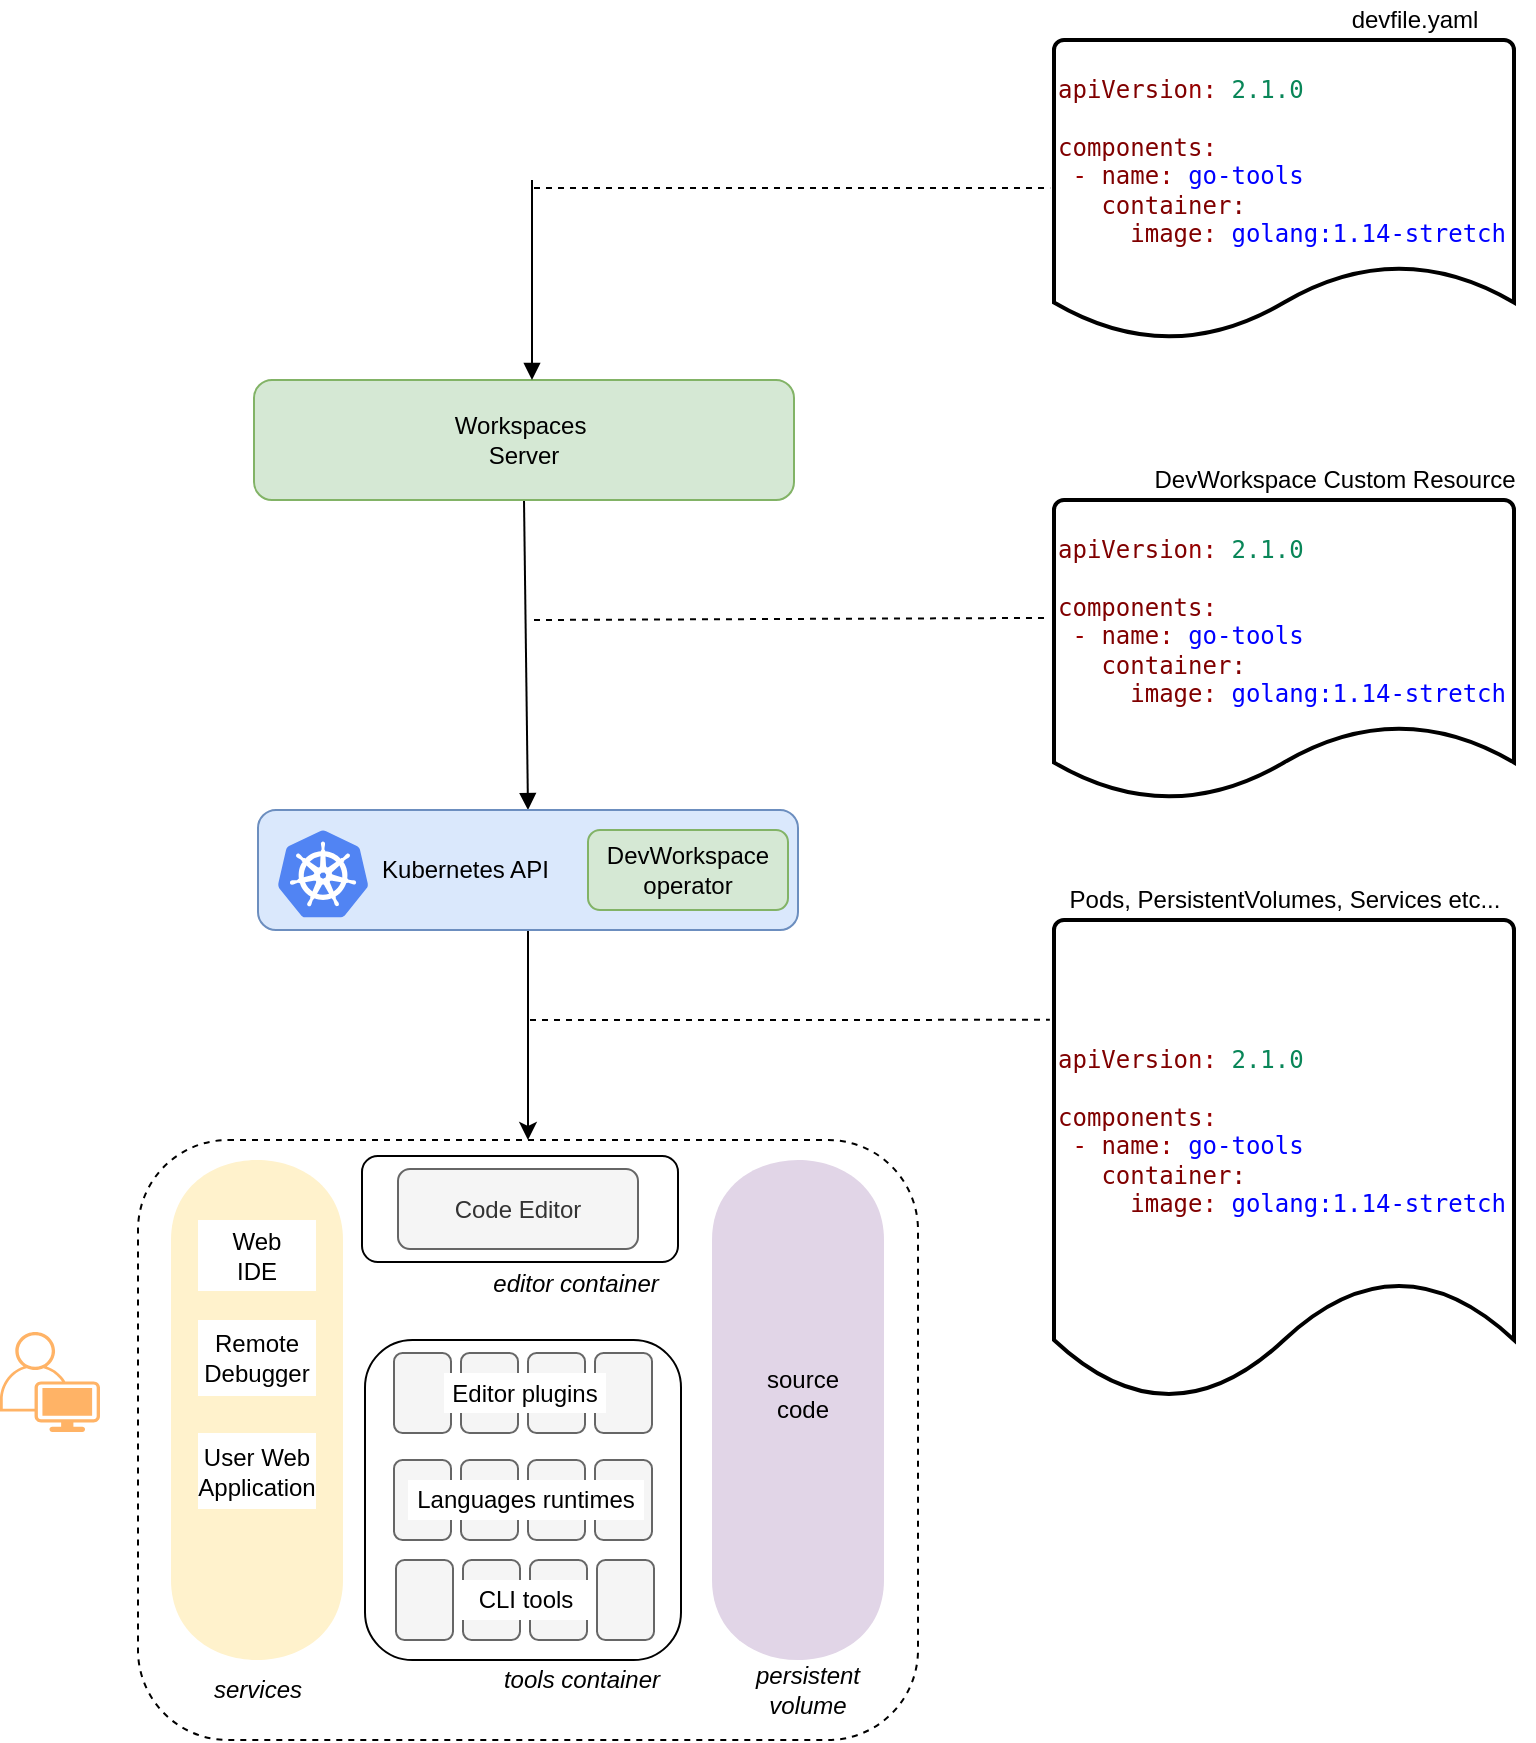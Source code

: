 <mxfile version="14.9.5" type="google" pages="3"><diagram id="pjOetxjZ0gYZK28orpWn" name="Page-1"><mxGraphModel dx="1298" dy="766" grid="1" gridSize="10" guides="1" tooltips="1" connect="1" arrows="1" fold="1" page="1" pageScale="1" pageWidth="827" pageHeight="1169" math="0" shadow="0"><root><mxCell id="0"/><mxCell id="1" parent="0"/><mxCell id="ZwwIWtXr6J_0cvIX-3TE-1" value="" style="endArrow=block;html=1;entryX=0.5;entryY=0;entryDx=0;entryDy=0;endFill=1;exitX=0.5;exitY=1;exitDx=0;exitDy=0;" parent="1" source="ZwwIWtXr6J_0cvIX-3TE-2" target="ZwwIWtXr6J_0cvIX-3TE-11" edge="1"><mxGeometry width="50" height="50" relative="1" as="geometry"><mxPoint x="412" y="1110" as="sourcePoint"/><mxPoint x="412" y="1130" as="targetPoint"/></mxGeometry></mxCell><mxCell id="ZwwIWtXr6J_0cvIX-3TE-2" value="Workspaces&amp;nbsp;&lt;br&gt;Server" style="rounded=1;whiteSpace=wrap;html=1;fillColor=#d5e8d4;strokeColor=#82b366;" parent="1" vertex="1"><mxGeometry x="270" y="920" width="270" height="60" as="geometry"/></mxCell><mxCell id="ZwwIWtXr6J_0cvIX-3TE-82" style="edgeStyle=orthogonalEdgeStyle;rounded=0;orthogonalLoop=1;jettySize=auto;html=1;exitX=0.5;exitY=1;exitDx=0;exitDy=0;entryX=0.5;entryY=0;entryDx=0;entryDy=0;fontColor=#000000;" parent="1" source="ZwwIWtXr6J_0cvIX-3TE-11" target="ZwwIWtXr6J_0cvIX-3TE-28" edge="1"><mxGeometry relative="1" as="geometry"/></mxCell><mxCell id="ZwwIWtXr6J_0cvIX-3TE-11" value="&amp;nbsp; &amp;nbsp; &amp;nbsp; &amp;nbsp; &amp;nbsp; &amp;nbsp; &amp;nbsp; &amp;nbsp; &amp;nbsp; Kubernetes API" style="rounded=1;whiteSpace=wrap;html=1;fillColor=#dae8fc;strokeColor=#6c8ebf;align=left;" parent="1" vertex="1"><mxGeometry x="272" y="1135" width="270" height="60" as="geometry"/></mxCell><mxCell id="ZwwIWtXr6J_0cvIX-3TE-12" value="" style="dashed=0;connectable=0;html=1;fillColor=#5184F3;strokeColor=none;shape=mxgraph.gcp2.kubernetes_logo;part=1;labelPosition=right;verticalLabelPosition=middle;align=left;verticalAlign=middle;spacingLeft=5;fontColor=#999999;fontSize=12;" parent="1" vertex="1"><mxGeometry x="282" y="1145.005" width="45" height="43.65" as="geometry"><mxPoint x="5" y="7.675" as="offset"/></mxGeometry></mxCell><mxCell id="ZwwIWtXr6J_0cvIX-3TE-13" value="DevWorkspace&lt;br&gt;operator" style="rounded=1;whiteSpace=wrap;html=1;fillColor=#d5e8d4;strokeColor=#82b366;" parent="1" vertex="1"><mxGeometry x="437" y="1145" width="100" height="40" as="geometry"/></mxCell><mxCell id="ZwwIWtXr6J_0cvIX-3TE-14" value="" style="points=[[0.35,0,0],[0.98,0.51,0],[1,0.71,0],[0.67,1,0],[0,0.795,0],[0,0.65,0]];verticalLabelPosition=bottom;html=1;verticalAlign=top;aspect=fixed;align=center;pointerEvents=1;shape=mxgraph.cisco19.user;strokeColor=none;fillColor=#FFB366;" parent="1" vertex="1"><mxGeometry x="143" y="1396" width="50" height="50" as="geometry"/></mxCell><mxCell id="ZwwIWtXr6J_0cvIX-3TE-18" value="" style="shape=image;html=1;verticalAlign=top;verticalLabelPosition=bottom;labelBackgroundColor=#ffffff;imageAspect=0;aspect=fixed;image=https://cdn0.iconfinder.com/data/icons/zondicons/20/code-128.png;fillColor=#CC0000;" parent="1" vertex="1"><mxGeometry x="173" y="1426" width="10" height="10" as="geometry"/></mxCell><mxCell id="ZwwIWtXr6J_0cvIX-3TE-22" value="&lt;span id=&quot;docs-internal-guid-6a3b4e6c-7fff-60f1-570e-8dd6bf1e2e5e&quot;&gt;&lt;p dir=&quot;ltr&quot; style=&quot;line-height: 1.2 ; margin-top: 0pt ; margin-bottom: 0pt&quot;&gt;&lt;span style=&quot;font-family: &amp;#34;fira mono&amp;#34; , monospace ; color: rgb(128 , 0 , 0) ; background-color: transparent ; vertical-align: baseline&quot;&gt;apiVersio&lt;/span&gt;&lt;span style=&quot;font-family: &amp;#34;fira mono&amp;#34; , monospace ; color: rgb(152 , 0 , 0) ; background-color: transparent ; vertical-align: baseline&quot;&gt;n:&lt;/span&gt;&lt;span style=&quot;font-family: &amp;#34;fira mono&amp;#34; , monospace ; color: rgb(238 , 238 , 238) ; background-color: transparent ; vertical-align: baseline&quot;&gt; &lt;/span&gt;&lt;span style=&quot;font-family: &amp;#34;fira mono&amp;#34; , monospace ; color: rgb(9 , 134 , 88) ; background-color: transparent ; vertical-align: baseline&quot;&gt;2.1.0&lt;/span&gt;&lt;/p&gt;&lt;br&gt;&lt;p dir=&quot;ltr&quot; style=&quot;line-height: 1.2 ; margin-top: 0pt ; margin-bottom: 0pt&quot;&gt;&lt;span style=&quot;font-family: &amp;#34;fira mono&amp;#34; , monospace ; color: rgb(128 , 0 , 0) ; background-color: transparent ; vertical-align: baseline&quot;&gt;components&lt;/span&gt;&lt;span style=&quot;font-family: &amp;#34;fira mono&amp;#34; , monospace ; color: rgb(152 , 0 , 0) ; background-color: transparent ; vertical-align: baseline&quot;&gt;:&lt;/span&gt;&lt;/p&gt;&lt;p dir=&quot;ltr&quot; style=&quot;line-height: 1.2 ; margin-top: 0pt ; margin-bottom: 0pt&quot;&gt;&lt;span style=&quot;font-family: &amp;#34;fira mono&amp;#34; , monospace ; color: rgb(238 , 238 , 238) ; background-color: transparent ; vertical-align: baseline&quot;&gt;&amp;nbsp;&lt;/span&gt;&lt;span style=&quot;font-family: &amp;#34;fira mono&amp;#34; , monospace ; color: rgb(152 , 0 , 0) ; background-color: transparent ; vertical-align: baseline&quot;&gt;-&lt;/span&gt;&lt;span style=&quot;font-family: &amp;#34;fira mono&amp;#34; , monospace ; color: rgb(238 , 238 , 238) ; background-color: transparent ; vertical-align: baseline&quot;&gt; &lt;/span&gt;&lt;span style=&quot;font-family: &amp;#34;fira mono&amp;#34; , monospace ; color: rgb(128 , 0 , 0) ; background-color: transparent ; vertical-align: baseline&quot;&gt;name&lt;/span&gt;&lt;span style=&quot;font-family: &amp;#34;fira mono&amp;#34; , monospace ; color: rgb(152 , 0 , 0) ; background-color: transparent ; vertical-align: baseline&quot;&gt;: &lt;/span&gt;&lt;span style=&quot;font-family: &amp;#34;fira mono&amp;#34; , monospace ; color: rgb(0 , 0 , 255) ; background-color: transparent ; vertical-align: baseline&quot;&gt;go-tools&lt;/span&gt;&lt;/p&gt;&lt;p dir=&quot;ltr&quot; style=&quot;line-height: 1.2 ; margin-top: 0pt ; margin-bottom: 0pt&quot;&gt;&lt;span style=&quot;font-family: &amp;#34;fira mono&amp;#34; , monospace ; color: rgb(238 , 238 , 238) ; background-color: transparent ; vertical-align: baseline&quot;&gt;&amp;nbsp;&amp;nbsp;&amp;nbsp;&lt;/span&gt;&lt;span style=&quot;font-family: &amp;#34;fira mono&amp;#34; , monospace ; color: rgb(128 , 0 , 0) ; background-color: transparent ; vertical-align: baseline&quot;&gt;container:&lt;/span&gt;&lt;/p&gt;&lt;p dir=&quot;ltr&quot; style=&quot;line-height: 1.2 ; margin-top: 0pt ; margin-bottom: 0pt&quot;&gt;&lt;span style=&quot;font-family: &amp;#34;fira mono&amp;#34; , monospace ; color: rgb(238 , 238 , 238) ; background-color: transparent ; vertical-align: baseline&quot;&gt;&amp;nbsp;&amp;nbsp;&amp;nbsp;&amp;nbsp;&amp;nbsp;&lt;/span&gt;&lt;span style=&quot;font-family: &amp;#34;fira mono&amp;#34; , monospace ; color: rgb(128 , 0 , 0) ; background-color: transparent ; vertical-align: baseline&quot;&gt;image&lt;/span&gt;&lt;span style=&quot;font-family: &amp;#34;fira mono&amp;#34; , monospace ; color: rgb(152 , 0 , 0) ; background-color: transparent ; vertical-align: baseline&quot;&gt;:&lt;/span&gt;&lt;span style=&quot;font-family: &amp;#34;fira mono&amp;#34; , monospace ; color: rgb(238 , 238 , 238) ; background-color: transparent ; vertical-align: baseline&quot;&gt; &lt;/span&gt;&lt;span style=&quot;font-family: &amp;#34;fira mono&amp;#34; , monospace ; color: rgb(0 , 0 , 255) ; background-color: transparent ; vertical-align: baseline&quot;&gt;golang:1.14-stretch&lt;/span&gt;&lt;/p&gt;&lt;p dir=&quot;ltr&quot; style=&quot;line-height: 1.2 ; margin-top: 0pt ; margin-bottom: 0pt&quot;&gt;&lt;br&gt;&lt;/p&gt;&lt;div&gt;&lt;span style=&quot;font-family: &amp;#34;fira mono&amp;#34; , monospace ; color: rgb(128 , 0 , 0) ; background-color: transparent ; vertical-align: baseline&quot;&gt;&lt;br&gt;&lt;/span&gt;&lt;/div&gt;&lt;/span&gt;" style="strokeWidth=2;html=1;shape=mxgraph.flowchart.document2;whiteSpace=wrap;size=0.25;fontColor=#000000;fillColor=none;align=left;" parent="1" vertex="1"><mxGeometry x="670" y="750" width="230" height="150" as="geometry"/></mxCell><mxCell id="ZwwIWtXr6J_0cvIX-3TE-23" value="&lt;span id=&quot;docs-internal-guid-6a3b4e6c-7fff-60f1-570e-8dd6bf1e2e5e&quot;&gt;&lt;p dir=&quot;ltr&quot; style=&quot;line-height: 1.2 ; margin-top: 0pt ; margin-bottom: 0pt&quot;&gt;&lt;span style=&quot;font-family: &amp;#34;fira mono&amp;#34; , monospace ; color: rgb(128 , 0 , 0) ; background-color: transparent ; vertical-align: baseline&quot;&gt;apiVersio&lt;/span&gt;&lt;span style=&quot;font-family: &amp;#34;fira mono&amp;#34; , monospace ; color: rgb(152 , 0 , 0) ; background-color: transparent ; vertical-align: baseline&quot;&gt;n:&lt;/span&gt;&lt;span style=&quot;font-family: &amp;#34;fira mono&amp;#34; , monospace ; color: rgb(238 , 238 , 238) ; background-color: transparent ; vertical-align: baseline&quot;&gt; &lt;/span&gt;&lt;span style=&quot;font-family: &amp;#34;fira mono&amp;#34; , monospace ; color: rgb(9 , 134 , 88) ; background-color: transparent ; vertical-align: baseline&quot;&gt;2.1.0&lt;/span&gt;&lt;/p&gt;&lt;br&gt;&lt;p dir=&quot;ltr&quot; style=&quot;line-height: 1.2 ; margin-top: 0pt ; margin-bottom: 0pt&quot;&gt;&lt;span style=&quot;font-family: &amp;#34;fira mono&amp;#34; , monospace ; color: rgb(128 , 0 , 0) ; background-color: transparent ; vertical-align: baseline&quot;&gt;components&lt;/span&gt;&lt;span style=&quot;font-family: &amp;#34;fira mono&amp;#34; , monospace ; color: rgb(152 , 0 , 0) ; background-color: transparent ; vertical-align: baseline&quot;&gt;:&lt;/span&gt;&lt;/p&gt;&lt;p dir=&quot;ltr&quot; style=&quot;line-height: 1.2 ; margin-top: 0pt ; margin-bottom: 0pt&quot;&gt;&lt;span style=&quot;font-family: &amp;#34;fira mono&amp;#34; , monospace ; color: rgb(238 , 238 , 238) ; background-color: transparent ; vertical-align: baseline&quot;&gt;&amp;nbsp;&lt;/span&gt;&lt;span style=&quot;font-family: &amp;#34;fira mono&amp;#34; , monospace ; color: rgb(152 , 0 , 0) ; background-color: transparent ; vertical-align: baseline&quot;&gt;-&lt;/span&gt;&lt;span style=&quot;font-family: &amp;#34;fira mono&amp;#34; , monospace ; color: rgb(238 , 238 , 238) ; background-color: transparent ; vertical-align: baseline&quot;&gt; &lt;/span&gt;&lt;span style=&quot;font-family: &amp;#34;fira mono&amp;#34; , monospace ; color: rgb(128 , 0 , 0) ; background-color: transparent ; vertical-align: baseline&quot;&gt;name&lt;/span&gt;&lt;span style=&quot;font-family: &amp;#34;fira mono&amp;#34; , monospace ; color: rgb(152 , 0 , 0) ; background-color: transparent ; vertical-align: baseline&quot;&gt;: &lt;/span&gt;&lt;span style=&quot;font-family: &amp;#34;fira mono&amp;#34; , monospace ; color: rgb(0 , 0 , 255) ; background-color: transparent ; vertical-align: baseline&quot;&gt;go-tools&lt;/span&gt;&lt;/p&gt;&lt;p dir=&quot;ltr&quot; style=&quot;line-height: 1.2 ; margin-top: 0pt ; margin-bottom: 0pt&quot;&gt;&lt;span style=&quot;font-family: &amp;#34;fira mono&amp;#34; , monospace ; color: rgb(238 , 238 , 238) ; background-color: transparent ; vertical-align: baseline&quot;&gt;&amp;nbsp;&amp;nbsp;&amp;nbsp;&lt;/span&gt;&lt;span style=&quot;font-family: &amp;#34;fira mono&amp;#34; , monospace ; color: rgb(128 , 0 , 0) ; background-color: transparent ; vertical-align: baseline&quot;&gt;container:&lt;/span&gt;&lt;/p&gt;&lt;p dir=&quot;ltr&quot; style=&quot;line-height: 1.2 ; margin-top: 0pt ; margin-bottom: 0pt&quot;&gt;&lt;span style=&quot;font-family: &amp;#34;fira mono&amp;#34; , monospace ; color: rgb(238 , 238 , 238) ; background-color: transparent ; vertical-align: baseline&quot;&gt;&amp;nbsp;&amp;nbsp;&amp;nbsp;&amp;nbsp;&amp;nbsp;&lt;/span&gt;&lt;span style=&quot;font-family: &amp;#34;fira mono&amp;#34; , monospace ; color: rgb(128 , 0 , 0) ; background-color: transparent ; vertical-align: baseline&quot;&gt;image&lt;/span&gt;&lt;span style=&quot;font-family: &amp;#34;fira mono&amp;#34; , monospace ; color: rgb(152 , 0 , 0) ; background-color: transparent ; vertical-align: baseline&quot;&gt;:&lt;/span&gt;&lt;span style=&quot;font-family: &amp;#34;fira mono&amp;#34; , monospace ; color: rgb(238 , 238 , 238) ; background-color: transparent ; vertical-align: baseline&quot;&gt; &lt;/span&gt;&lt;span style=&quot;font-family: &amp;#34;fira mono&amp;#34; , monospace ; color: rgb(0 , 0 , 255) ; background-color: transparent ; vertical-align: baseline&quot;&gt;golang:1.14-stretch&lt;/span&gt;&lt;/p&gt;&lt;p dir=&quot;ltr&quot; style=&quot;line-height: 1.2 ; margin-top: 0pt ; margin-bottom: 0pt&quot;&gt;&lt;br&gt;&lt;/p&gt;&lt;div&gt;&lt;span style=&quot;font-family: &amp;#34;fira mono&amp;#34; , monospace ; color: rgb(128 , 0 , 0) ; background-color: transparent ; vertical-align: baseline&quot;&gt;&lt;br&gt;&lt;/span&gt;&lt;/div&gt;&lt;/span&gt;" style="strokeWidth=2;html=1;shape=mxgraph.flowchart.document2;whiteSpace=wrap;size=0.25;fontColor=#000000;fillColor=none;align=left;" parent="1" vertex="1"><mxGeometry x="670" y="980" width="230" height="150" as="geometry"/></mxCell><mxCell id="ZwwIWtXr6J_0cvIX-3TE-24" value="&lt;span id=&quot;docs-internal-guid-6a3b4e6c-7fff-60f1-570e-8dd6bf1e2e5e&quot;&gt;&lt;p dir=&quot;ltr&quot; style=&quot;line-height: 1.2 ; margin-top: 0pt ; margin-bottom: 0pt&quot;&gt;&lt;span style=&quot;font-family: &amp;#34;fira mono&amp;#34; , monospace ; color: rgb(128 , 0 , 0) ; background-color: transparent ; vertical-align: baseline&quot;&gt;apiVersio&lt;/span&gt;&lt;span style=&quot;font-family: &amp;#34;fira mono&amp;#34; , monospace ; color: rgb(152 , 0 , 0) ; background-color: transparent ; vertical-align: baseline&quot;&gt;n:&lt;/span&gt;&lt;span style=&quot;font-family: &amp;#34;fira mono&amp;#34; , monospace ; color: rgb(238 , 238 , 238) ; background-color: transparent ; vertical-align: baseline&quot;&gt; &lt;/span&gt;&lt;span style=&quot;font-family: &amp;#34;fira mono&amp;#34; , monospace ; color: rgb(9 , 134 , 88) ; background-color: transparent ; vertical-align: baseline&quot;&gt;2.1.0&lt;/span&gt;&lt;/p&gt;&lt;br&gt;&lt;p dir=&quot;ltr&quot; style=&quot;line-height: 1.2 ; margin-top: 0pt ; margin-bottom: 0pt&quot;&gt;&lt;span style=&quot;font-family: &amp;#34;fira mono&amp;#34; , monospace ; color: rgb(128 , 0 , 0) ; background-color: transparent ; vertical-align: baseline&quot;&gt;components&lt;/span&gt;&lt;span style=&quot;font-family: &amp;#34;fira mono&amp;#34; , monospace ; color: rgb(152 , 0 , 0) ; background-color: transparent ; vertical-align: baseline&quot;&gt;:&lt;/span&gt;&lt;/p&gt;&lt;p dir=&quot;ltr&quot; style=&quot;line-height: 1.2 ; margin-top: 0pt ; margin-bottom: 0pt&quot;&gt;&lt;span style=&quot;font-family: &amp;#34;fira mono&amp;#34; , monospace ; color: rgb(238 , 238 , 238) ; background-color: transparent ; vertical-align: baseline&quot;&gt;&amp;nbsp;&lt;/span&gt;&lt;span style=&quot;font-family: &amp;#34;fira mono&amp;#34; , monospace ; color: rgb(152 , 0 , 0) ; background-color: transparent ; vertical-align: baseline&quot;&gt;-&lt;/span&gt;&lt;span style=&quot;font-family: &amp;#34;fira mono&amp;#34; , monospace ; color: rgb(238 , 238 , 238) ; background-color: transparent ; vertical-align: baseline&quot;&gt; &lt;/span&gt;&lt;span style=&quot;font-family: &amp;#34;fira mono&amp;#34; , monospace ; color: rgb(128 , 0 , 0) ; background-color: transparent ; vertical-align: baseline&quot;&gt;name&lt;/span&gt;&lt;span style=&quot;font-family: &amp;#34;fira mono&amp;#34; , monospace ; color: rgb(152 , 0 , 0) ; background-color: transparent ; vertical-align: baseline&quot;&gt;: &lt;/span&gt;&lt;span style=&quot;font-family: &amp;#34;fira mono&amp;#34; , monospace ; color: rgb(0 , 0 , 255) ; background-color: transparent ; vertical-align: baseline&quot;&gt;go-tools&lt;/span&gt;&lt;/p&gt;&lt;p dir=&quot;ltr&quot; style=&quot;line-height: 1.2 ; margin-top: 0pt ; margin-bottom: 0pt&quot;&gt;&lt;span style=&quot;font-family: &amp;#34;fira mono&amp;#34; , monospace ; color: rgb(238 , 238 , 238) ; background-color: transparent ; vertical-align: baseline&quot;&gt;&amp;nbsp;&amp;nbsp;&amp;nbsp;&lt;/span&gt;&lt;span style=&quot;font-family: &amp;#34;fira mono&amp;#34; , monospace ; color: rgb(128 , 0 , 0) ; background-color: transparent ; vertical-align: baseline&quot;&gt;container:&lt;/span&gt;&lt;/p&gt;&lt;p dir=&quot;ltr&quot; style=&quot;line-height: 1.2 ; margin-top: 0pt ; margin-bottom: 0pt&quot;&gt;&lt;span style=&quot;font-family: &amp;#34;fira mono&amp;#34; , monospace ; color: rgb(238 , 238 , 238) ; background-color: transparent ; vertical-align: baseline&quot;&gt;&amp;nbsp;&amp;nbsp;&amp;nbsp;&amp;nbsp;&amp;nbsp;&lt;/span&gt;&lt;span style=&quot;font-family: &amp;#34;fira mono&amp;#34; , monospace ; color: rgb(128 , 0 , 0) ; background-color: transparent ; vertical-align: baseline&quot;&gt;image&lt;/span&gt;&lt;span style=&quot;font-family: &amp;#34;fira mono&amp;#34; , monospace ; color: rgb(152 , 0 , 0) ; background-color: transparent ; vertical-align: baseline&quot;&gt;:&lt;/span&gt;&lt;span style=&quot;font-family: &amp;#34;fira mono&amp;#34; , monospace ; color: rgb(238 , 238 , 238) ; background-color: transparent ; vertical-align: baseline&quot;&gt; &lt;/span&gt;&lt;span style=&quot;font-family: &amp;#34;fira mono&amp;#34; , monospace ; color: rgb(0 , 0 , 255) ; background-color: transparent ; vertical-align: baseline&quot;&gt;golang:1.14-stretch&lt;/span&gt;&lt;/p&gt;&lt;p dir=&quot;ltr&quot; style=&quot;line-height: 1.2 ; margin-top: 0pt ; margin-bottom: 0pt&quot;&gt;&lt;br&gt;&lt;/p&gt;&lt;div&gt;&lt;span style=&quot;font-family: &amp;#34;fira mono&amp;#34; , monospace ; color: rgb(128 , 0 , 0) ; background-color: transparent ; vertical-align: baseline&quot;&gt;&lt;br&gt;&lt;/span&gt;&lt;/div&gt;&lt;/span&gt;" style="strokeWidth=2;html=1;shape=mxgraph.flowchart.document2;whiteSpace=wrap;size=0.25;fontColor=#000000;fillColor=none;align=left;" parent="1" vertex="1"><mxGeometry x="670" y="1190" width="230" height="240" as="geometry"/></mxCell><mxCell id="ZwwIWtXr6J_0cvIX-3TE-25" value="devfile.yaml" style="text;html=1;align=center;verticalAlign=middle;resizable=0;points=[];autosize=1;strokeColor=none;fontColor=#000000;" parent="1" vertex="1"><mxGeometry x="810" y="730" width="80" height="20" as="geometry"/></mxCell><mxCell id="ZwwIWtXr6J_0cvIX-3TE-26" value="DevWorkspace Custom Resource" style="text;html=1;align=center;verticalAlign=middle;resizable=0;points=[];autosize=1;strokeColor=none;fontColor=#000000;" parent="1" vertex="1"><mxGeometry x="710" y="960" width="200" height="20" as="geometry"/></mxCell><mxCell id="ZwwIWtXr6J_0cvIX-3TE-27" value="Pods, PersistentVolumes, Services etc..." style="text;html=1;align=center;verticalAlign=middle;resizable=0;points=[];autosize=1;strokeColor=none;fontColor=#000000;" parent="1" vertex="1"><mxGeometry x="670" y="1170" width="230" height="20" as="geometry"/></mxCell><mxCell id="ZwwIWtXr6J_0cvIX-3TE-28" value="" style="rounded=1;whiteSpace=wrap;html=1;fillColor=none;dashed=1;" parent="1" vertex="1"><mxGeometry x="212" y="1300" width="390" height="300" as="geometry"/></mxCell><mxCell id="ZwwIWtXr6J_0cvIX-3TE-29" value="" style="rounded=1;whiteSpace=wrap;html=1;" parent="1" vertex="1"><mxGeometry x="324" y="1308" width="158" height="53" as="geometry"/></mxCell><mxCell id="ZwwIWtXr6J_0cvIX-3TE-30" value="Code Editor" style="rounded=1;whiteSpace=wrap;html=1;fillColor=#f5f5f5;strokeColor=#666666;fontColor=#333333;" parent="1" vertex="1"><mxGeometry x="342" y="1314.5" width="120" height="40" as="geometry"/></mxCell><mxCell id="ZwwIWtXr6J_0cvIX-3TE-32" value="" style="shape=cylinder;whiteSpace=wrap;html=1;boundedLbl=1;backgroundOutline=1;fillColor=#e1d5e7;rotation=0;strokeColor=none;" parent="1" vertex="1"><mxGeometry x="499" y="1310" width="86" height="250" as="geometry"/></mxCell><mxCell id="ZwwIWtXr6J_0cvIX-3TE-53" style="edgeStyle=orthogonalEdgeStyle;rounded=0;orthogonalLoop=1;jettySize=auto;html=1;exitX=0.5;exitY=1;exitDx=0;exitDy=0;fontColor=#000000;" parent="1" source="ZwwIWtXr6J_0cvIX-3TE-29" target="ZwwIWtXr6J_0cvIX-3TE-29" edge="1"><mxGeometry relative="1" as="geometry"/></mxCell><mxCell id="ZwwIWtXr6J_0cvIX-3TE-54" value="editor container" style="text;html=1;strokeColor=none;fillColor=none;align=center;verticalAlign=middle;whiteSpace=wrap;rounded=0;fontColor=#000000;fontStyle=2" parent="1" vertex="1"><mxGeometry x="381" y="1362" width="100" height="20" as="geometry"/></mxCell><mxCell id="ZwwIWtXr6J_0cvIX-3TE-55" value="" style="rounded=1;whiteSpace=wrap;html=1;" parent="1" vertex="1"><mxGeometry x="325.5" y="1400" width="158" height="160" as="geometry"/></mxCell><mxCell id="ZwwIWtXr6J_0cvIX-3TE-56" value="" style="rounded=1;whiteSpace=wrap;html=1;fillColor=#f5f5f5;strokeColor=#666666;fontColor=#333333;" parent="1" vertex="1"><mxGeometry x="340" y="1406.5" width="28.5" height="40" as="geometry"/></mxCell><mxCell id="ZwwIWtXr6J_0cvIX-3TE-57" value="tools container" style="text;html=1;strokeColor=none;fillColor=none;align=center;verticalAlign=middle;whiteSpace=wrap;rounded=0;fontColor=#000000;fontStyle=2" parent="1" vertex="1"><mxGeometry x="383.5" y="1560" width="100" height="20" as="geometry"/></mxCell><mxCell id="ZwwIWtXr6J_0cvIX-3TE-60" value="" style="rounded=1;whiteSpace=wrap;html=1;fillColor=#f5f5f5;strokeColor=#666666;fontColor=#333333;" parent="1" vertex="1"><mxGeometry x="373.5" y="1406.5" width="28.5" height="40" as="geometry"/></mxCell><mxCell id="ZwwIWtXr6J_0cvIX-3TE-61" value="" style="rounded=1;whiteSpace=wrap;html=1;fillColor=#f5f5f5;strokeColor=#666666;fontColor=#333333;" parent="1" vertex="1"><mxGeometry x="407" y="1406.5" width="28.5" height="40" as="geometry"/></mxCell><mxCell id="ZwwIWtXr6J_0cvIX-3TE-62" value="" style="rounded=1;whiteSpace=wrap;html=1;fillColor=#f5f5f5;strokeColor=#666666;fontColor=#333333;" parent="1" vertex="1"><mxGeometry x="440.5" y="1406.5" width="28.5" height="40" as="geometry"/></mxCell><mxCell id="ZwwIWtXr6J_0cvIX-3TE-63" value="" style="rounded=1;whiteSpace=wrap;html=1;fillColor=#f5f5f5;strokeColor=#666666;fontColor=#333333;" parent="1" vertex="1"><mxGeometry x="340" y="1460" width="28.5" height="40" as="geometry"/></mxCell><mxCell id="ZwwIWtXr6J_0cvIX-3TE-64" value="" style="rounded=1;whiteSpace=wrap;html=1;fillColor=#f5f5f5;strokeColor=#666666;fontColor=#333333;" parent="1" vertex="1"><mxGeometry x="373.5" y="1460" width="28.5" height="40" as="geometry"/></mxCell><mxCell id="ZwwIWtXr6J_0cvIX-3TE-65" value="" style="rounded=1;whiteSpace=wrap;html=1;fillColor=#f5f5f5;strokeColor=#666666;fontColor=#333333;" parent="1" vertex="1"><mxGeometry x="407" y="1460" width="28.5" height="40" as="geometry"/></mxCell><mxCell id="ZwwIWtXr6J_0cvIX-3TE-66" value="" style="rounded=1;whiteSpace=wrap;html=1;fillColor=#f5f5f5;strokeColor=#666666;fontColor=#333333;" parent="1" vertex="1"><mxGeometry x="440.5" y="1460" width="28.5" height="40" as="geometry"/></mxCell><mxCell id="ZwwIWtXr6J_0cvIX-3TE-67" value="" style="rounded=1;whiteSpace=wrap;html=1;fillColor=#f5f5f5;strokeColor=#666666;fontColor=#333333;" parent="1" vertex="1"><mxGeometry x="341" y="1510" width="28.5" height="40" as="geometry"/></mxCell><mxCell id="ZwwIWtXr6J_0cvIX-3TE-68" value="" style="rounded=1;whiteSpace=wrap;html=1;fillColor=#f5f5f5;strokeColor=#666666;fontColor=#333333;" parent="1" vertex="1"><mxGeometry x="374.5" y="1510" width="28.5" height="40" as="geometry"/></mxCell><mxCell id="ZwwIWtXr6J_0cvIX-3TE-69" value="" style="rounded=1;whiteSpace=wrap;html=1;fillColor=#f5f5f5;strokeColor=#666666;fontColor=#333333;" parent="1" vertex="1"><mxGeometry x="408" y="1510" width="28.5" height="40" as="geometry"/></mxCell><mxCell id="ZwwIWtXr6J_0cvIX-3TE-70" value="" style="rounded=1;whiteSpace=wrap;html=1;fillColor=#f5f5f5;strokeColor=#666666;fontColor=#333333;" parent="1" vertex="1"><mxGeometry x="441.5" y="1510" width="28.5" height="40" as="geometry"/></mxCell><mxCell id="ZwwIWtXr6J_0cvIX-3TE-74" value="Editor plugins" style="text;html=1;strokeColor=none;align=center;verticalAlign=middle;whiteSpace=wrap;rounded=0;fontColor=#000000;fillColor=#ffffff;" parent="1" vertex="1"><mxGeometry x="365" y="1416.5" width="81" height="20" as="geometry"/></mxCell><mxCell id="ZwwIWtXr6J_0cvIX-3TE-75" value="Languages runtimes" style="text;html=1;strokeColor=none;align=center;verticalAlign=middle;whiteSpace=wrap;rounded=0;fontColor=#000000;fillColor=#ffffff;" parent="1" vertex="1"><mxGeometry x="347" y="1470" width="118" height="20" as="geometry"/></mxCell><mxCell id="ZwwIWtXr6J_0cvIX-3TE-77" value="CLI tools" style="text;html=1;strokeColor=none;align=center;verticalAlign=middle;whiteSpace=wrap;rounded=0;fontColor=#000000;fillColor=#ffffff;" parent="1" vertex="1"><mxGeometry x="373" y="1520" width="66" height="20" as="geometry"/></mxCell><mxCell id="ZwwIWtXr6J_0cvIX-3TE-79" value="persistent &lt;br&gt;volume" style="text;html=1;strokeColor=none;fillColor=none;align=center;verticalAlign=middle;whiteSpace=wrap;rounded=0;fontColor=#000000;fontStyle=2" parent="1" vertex="1"><mxGeometry x="497" y="1560" width="100" height="30" as="geometry"/></mxCell><mxCell id="ZwwIWtXr6J_0cvIX-3TE-80" value="&lt;span style=&quot;font-style: normal&quot;&gt;source&lt;br&gt;code&lt;/span&gt;" style="text;html=1;strokeColor=none;fillColor=none;align=center;verticalAlign=middle;whiteSpace=wrap;rounded=0;fontColor=#000000;fontStyle=2" parent="1" vertex="1"><mxGeometry x="514.5" y="1416.5" width="59" height="20" as="geometry"/></mxCell><mxCell id="ZwwIWtXr6J_0cvIX-3TE-83" value="" style="shape=cylinder;whiteSpace=wrap;html=1;boundedLbl=1;backgroundOutline=1;fillColor=#fff2cc;rotation=0;strokeColor=none;" parent="1" vertex="1"><mxGeometry x="228.5" y="1310" width="86" height="250" as="geometry"/></mxCell><mxCell id="ZwwIWtXr6J_0cvIX-3TE-85" value="services" style="text;html=1;strokeColor=none;fillColor=none;align=center;verticalAlign=middle;whiteSpace=wrap;rounded=0;fontColor=#000000;fontStyle=2" parent="1" vertex="1"><mxGeometry x="221.5" y="1560" width="100" height="30" as="geometry"/></mxCell><mxCell id="ZwwIWtXr6J_0cvIX-3TE-86" value="&lt;span style=&quot;font-style: normal&quot;&gt;Web &lt;br&gt;IDE&lt;/span&gt;" style="text;html=1;strokeColor=none;align=center;verticalAlign=middle;whiteSpace=wrap;rounded=0;fontColor=#000000;fontStyle=2;fillColor=#ffffff;" parent="1" vertex="1"><mxGeometry x="242" y="1340" width="59" height="35.5" as="geometry"/></mxCell><mxCell id="ZwwIWtXr6J_0cvIX-3TE-87" value="&lt;span style=&quot;font-style: normal&quot;&gt;Remote Debugger&lt;/span&gt;" style="text;html=1;align=center;verticalAlign=middle;whiteSpace=wrap;rounded=0;fontStyle=2;fillColor=#ffffff;" parent="1" vertex="1"><mxGeometry x="242" y="1390" width="59" height="38" as="geometry"/></mxCell><mxCell id="ZwwIWtXr6J_0cvIX-3TE-88" value="&lt;span style=&quot;font-style: normal&quot;&gt;User Web Application&lt;/span&gt;" style="text;html=1;align=center;verticalAlign=middle;whiteSpace=wrap;rounded=0;fontStyle=2;fillColor=#ffffff;" parent="1" vertex="1"><mxGeometry x="242" y="1446.5" width="59" height="38" as="geometry"/></mxCell><mxCell id="ZwwIWtXr6J_0cvIX-3TE-89" value="" style="endArrow=none;html=1;fontColor=#000000;dashed=1;entryX=-0.017;entryY=0.393;entryDx=0;entryDy=0;entryPerimeter=0;" parent="1" target="ZwwIWtXr6J_0cvIX-3TE-23" edge="1"><mxGeometry width="50" height="50" relative="1" as="geometry"><mxPoint x="410" y="1040" as="sourcePoint"/><mxPoint x="660" y="1040" as="targetPoint"/></mxGeometry></mxCell><mxCell id="ZwwIWtXr6J_0cvIX-3TE-90" value="" style="endArrow=none;html=1;fontColor=#000000;dashed=1;entryX=-0.009;entryY=0.208;entryDx=0;entryDy=0;entryPerimeter=0;" parent="1" target="ZwwIWtXr6J_0cvIX-3TE-24" edge="1"><mxGeometry width="50" height="50" relative="1" as="geometry"><mxPoint x="408" y="1240" as="sourcePoint"/><mxPoint x="658" y="1240" as="targetPoint"/></mxGeometry></mxCell><mxCell id="tsUB2BKNK0BXs1310Z8O-1" value="" style="endArrow=block;html=1;entryX=0.5;entryY=0;entryDx=0;entryDy=0;endFill=1;" parent="1" edge="1"><mxGeometry width="50" height="50" relative="1" as="geometry"><mxPoint x="409" y="820" as="sourcePoint"/><mxPoint x="409" y="920" as="targetPoint"/></mxGeometry></mxCell><mxCell id="tsUB2BKNK0BXs1310Z8O-2" value="" style="endArrow=none;html=1;fontColor=#000000;dashed=1;entryX=-0.017;entryY=0.393;entryDx=0;entryDy=0;entryPerimeter=0;" parent="1" edge="1"><mxGeometry width="50" height="50" relative="1" as="geometry"><mxPoint x="410" y="824" as="sourcePoint"/><mxPoint x="668.09" y="823.95" as="targetPoint"/></mxGeometry></mxCell></root></mxGraphModel></diagram><diagram id="6Aux8Oo_KE3ukIRY6s5_" name="Page-2"><mxGraphModel dx="1298" dy="766" grid="1" gridSize="10" guides="1" tooltips="1" connect="1" arrows="1" fold="1" page="1" pageScale="1" pageWidth="827" pageHeight="1169" math="0" shadow="0"><root><mxCell id="0M2cSXB3GdbyIS55uNoa-0"/><mxCell id="0M2cSXB3GdbyIS55uNoa-1" parent="0M2cSXB3GdbyIS55uNoa-0"/><mxCell id="VQPtGvTLduIQATgjjW9v-1" style="edgeStyle=orthogonalEdgeStyle;rounded=0;orthogonalLoop=1;jettySize=auto;html=1;exitX=0;exitY=0.5;exitDx=0;exitDy=0;entryX=1;entryY=0.5;entryDx=0;entryDy=0;" parent="0M2cSXB3GdbyIS55uNoa-1" source="W4XNBG-0EUdTPo8P49FG-0" target="W4XNBG-0EUdTPo8P49FG-1" edge="1"><mxGeometry relative="1" as="geometry"/></mxCell><mxCell id="W4XNBG-0EUdTPo8P49FG-0" value="Che Dashboard" style="rounded=1;whiteSpace=wrap;html=1;fillColor=#d5e8d4;strokeColor=#82b366;" parent="0M2cSXB3GdbyIS55uNoa-1" vertex="1"><mxGeometry x="350" y="290" width="120" height="60" as="geometry"/></mxCell><mxCell id="VQPtGvTLduIQATgjjW9v-6" style="edgeStyle=orthogonalEdgeStyle;rounded=0;orthogonalLoop=1;jettySize=auto;html=1;exitX=0;exitY=0.5;exitDx=0;exitDy=0;entryX=1;entryY=0.5;entryDx=0;entryDy=0;entryPerimeter=0;" parent="0M2cSXB3GdbyIS55uNoa-1" source="W4XNBG-0EUdTPo8P49FG-1" target="VQPtGvTLduIQATgjjW9v-0" edge="1"><mxGeometry relative="1" as="geometry"/></mxCell><mxCell id="W4XNBG-0EUdTPo8P49FG-1" value="Che Server" style="rounded=1;whiteSpace=wrap;html=1;fillColor=#d5e8d4;strokeColor=#82b366;" parent="0M2cSXB3GdbyIS55uNoa-1" vertex="1"><mxGeometry x="185" y="290" width="120" height="60" as="geometry"/></mxCell><mxCell id="W4XNBG-0EUdTPo8P49FG-2" value="Devfile Registry" style="rounded=1;whiteSpace=wrap;html=1;fillColor=#f8cecc;strokeColor=#b85450;" parent="0M2cSXB3GdbyIS55uNoa-1" vertex="1"><mxGeometry x="230" y="160" width="120" height="60" as="geometry"/></mxCell><mxCell id="W4XNBG-0EUdTPo8P49FG-3" value="Plugin Registry" style="rounded=1;whiteSpace=wrap;html=1;fillColor=#f8cecc;strokeColor=#b85450;" parent="0M2cSXB3GdbyIS55uNoa-1" vertex="1"><mxGeometry x="450" y="160" width="120" height="60" as="geometry"/></mxCell><mxCell id="W4XNBG-0EUdTPo8P49FG-9" value="" style="endArrow=block;html=1;exitX=0.75;exitY=0;exitDx=0;exitDy=0;endFill=1;startArrow=none;startFill=0;entryX=0.25;entryY=1;entryDx=0;entryDy=0;" parent="0M2cSXB3GdbyIS55uNoa-1" source="W4XNBG-0EUdTPo8P49FG-0" target="W4XNBG-0EUdTPo8P49FG-19" edge="1"><mxGeometry width="50" height="50" relative="1" as="geometry"><mxPoint x="360" y="330" as="sourcePoint"/><mxPoint x="300" y="330" as="targetPoint"/></mxGeometry></mxCell><mxCell id="W4XNBG-0EUdTPo8P49FG-10" value="" style="endArrow=block;html=1;exitX=0.25;exitY=0;exitDx=0;exitDy=0;entryX=0.75;entryY=1;entryDx=0;entryDy=0;endFill=1;" parent="0M2cSXB3GdbyIS55uNoa-1" source="W4XNBG-0EUdTPo8P49FG-0" target="W4XNBG-0EUdTPo8P49FG-17" edge="1"><mxGeometry width="50" height="50" relative="1" as="geometry"><mxPoint x="480" y="330" as="sourcePoint"/><mxPoint x="540" y="330" as="targetPoint"/></mxGeometry></mxCell><mxCell id="W4XNBG-0EUdTPo8P49FG-14" value="" style="endArrow=block;html=1;endFill=1;exitX=0.5;exitY=1;exitDx=0;exitDy=0;" parent="0M2cSXB3GdbyIS55uNoa-1" source="W4XNBG-0EUdTPo8P49FG-0" edge="1"><mxGeometry width="50" height="50" relative="1" as="geometry"><mxPoint x="480" y="270" as="sourcePoint"/><mxPoint x="410" y="374" as="targetPoint"/></mxGeometry></mxCell><mxCell id="W4XNBG-0EUdTPo8P49FG-16" value="Devfile Registry" style="rounded=1;whiteSpace=wrap;html=1;fillColor=#f8cecc;strokeColor=#b85450;" parent="0M2cSXB3GdbyIS55uNoa-1" vertex="1"><mxGeometry x="234" y="164" width="120" height="60" as="geometry"/></mxCell><mxCell id="W4XNBG-0EUdTPo8P49FG-17" value="Devfile Registries" style="rounded=1;whiteSpace=wrap;html=1;fillColor=#f8cecc;strokeColor=#b85450;" parent="0M2cSXB3GdbyIS55uNoa-1" vertex="1"><mxGeometry x="238" y="168" width="120" height="60" as="geometry"/></mxCell><mxCell id="W4XNBG-0EUdTPo8P49FG-18" value="Plugin Registry" style="rounded=1;whiteSpace=wrap;html=1;fillColor=#f8cecc;strokeColor=#b85450;" parent="0M2cSXB3GdbyIS55uNoa-1" vertex="1"><mxGeometry x="454" y="165" width="120" height="60" as="geometry"/></mxCell><mxCell id="W4XNBG-0EUdTPo8P49FG-19" value="Plugin Registries" style="rounded=1;whiteSpace=wrap;html=1;fillColor=#f8cecc;strokeColor=#b85450;" parent="0M2cSXB3GdbyIS55uNoa-1" vertex="1"><mxGeometry x="458" y="170" width="120" height="60" as="geometry"/></mxCell><mxCell id="W4XNBG-0EUdTPo8P49FG-20" value="Workspace" style="rounded=1;whiteSpace=wrap;html=1;fillColor=#f5f5f5;strokeColor=#666666;fontColor=#333333;" parent="0M2cSXB3GdbyIS55uNoa-1" vertex="1"><mxGeometry x="141" y="467" width="120" height="60" as="geometry"/></mxCell><mxCell id="W4XNBG-0EUdTPo8P49FG-21" value="Workspace" style="rounded=1;whiteSpace=wrap;html=1;fillColor=#f5f5f5;strokeColor=#666666;fontColor=#333333;" parent="0M2cSXB3GdbyIS55uNoa-1" vertex="1"><mxGeometry x="281" y="467" width="120" height="60" as="geometry"/></mxCell><mxCell id="W4XNBG-0EUdTPo8P49FG-22" value="Workspace" style="rounded=1;whiteSpace=wrap;html=1;fillColor=#f5f5f5;strokeColor=#666666;fontColor=#333333;" parent="0M2cSXB3GdbyIS55uNoa-1" vertex="1"><mxGeometry x="421" y="467" width="120" height="60" as="geometry"/></mxCell><mxCell id="W4XNBG-0EUdTPo8P49FG-23" value="Workspace" style="rounded=1;whiteSpace=wrap;html=1;fillColor=#f5f5f5;strokeColor=#666666;fontColor=#333333;" parent="0M2cSXB3GdbyIS55uNoa-1" vertex="1"><mxGeometry x="561" y="467" width="120" height="60" as="geometry"/></mxCell><mxCell id="W4XNBG-0EUdTPo8P49FG-24" value="" style="endArrow=classic;html=1;entryX=0.5;entryY=0;entryDx=0;entryDy=0;" parent="0M2cSXB3GdbyIS55uNoa-1" source="1mVmG4okDXZQdXBYnoqu-3" target="W4XNBG-0EUdTPo8P49FG-20" edge="1"><mxGeometry width="50" height="50" relative="1" as="geometry"><mxPoint x="290" y="410" as="sourcePoint"/><mxPoint x="190" y="530" as="targetPoint"/></mxGeometry></mxCell><mxCell id="W4XNBG-0EUdTPo8P49FG-25" value="" style="endArrow=classic;html=1;exitX=0.948;exitY=1;exitDx=0;exitDy=0;entryX=0.5;entryY=0;entryDx=0;entryDy=0;exitPerimeter=0;" parent="0M2cSXB3GdbyIS55uNoa-1" source="1mVmG4okDXZQdXBYnoqu-3" target="W4XNBG-0EUdTPo8P49FG-23" edge="1"><mxGeometry width="50" height="50" relative="1" as="geometry"><mxPoint x="530" y="410" as="sourcePoint"/><mxPoint x="211" y="460" as="targetPoint"/></mxGeometry></mxCell><mxCell id="W4XNBG-0EUdTPo8P49FG-26" value="" style="endArrow=classic;html=1;entryX=0.5;entryY=0;entryDx=0;entryDy=0;" parent="0M2cSXB3GdbyIS55uNoa-1" source="1mVmG4okDXZQdXBYnoqu-3" target="W4XNBG-0EUdTPo8P49FG-22" edge="1"><mxGeometry width="50" height="50" relative="1" as="geometry"><mxPoint x="470" y="420" as="sourcePoint"/><mxPoint x="631" y="460" as="targetPoint"/></mxGeometry></mxCell><mxCell id="W4XNBG-0EUdTPo8P49FG-27" value="" style="endArrow=classic;html=1;entryX=0.5;entryY=0;entryDx=0;entryDy=0;" parent="0M2cSXB3GdbyIS55uNoa-1" source="1mVmG4okDXZQdXBYnoqu-3" target="W4XNBG-0EUdTPo8P49FG-21" edge="1"><mxGeometry width="50" height="50" relative="1" as="geometry"><mxPoint x="350" y="420" as="sourcePoint"/><mxPoint x="641" y="470" as="targetPoint"/></mxGeometry></mxCell><mxCell id="1mVmG4okDXZQdXBYnoqu-3" value="&amp;nbsp; &amp;nbsp; &amp;nbsp; &amp;nbsp; &amp;nbsp; &amp;nbsp; &amp;nbsp; &amp;nbsp; &amp;nbsp; Kubernetes API" style="rounded=1;whiteSpace=wrap;html=1;fillColor=#dae8fc;strokeColor=#6c8ebf;align=left;" parent="0M2cSXB3GdbyIS55uNoa-1" vertex="1"><mxGeometry x="270" y="375" width="270" height="60" as="geometry"/></mxCell><mxCell id="1mVmG4okDXZQdXBYnoqu-4" value="" style="dashed=0;connectable=0;html=1;fillColor=#5184F3;strokeColor=none;shape=mxgraph.gcp2.kubernetes_logo;part=1;labelPosition=right;verticalLabelPosition=middle;align=left;verticalAlign=middle;spacingLeft=5;fontColor=#999999;fontSize=12;" parent="0M2cSXB3GdbyIS55uNoa-1" vertex="1"><mxGeometry x="280" y="385.005" width="45" height="43.65" as="geometry"><mxPoint x="5" y="7.675" as="offset"/></mxGeometry></mxCell><mxCell id="1mVmG4okDXZQdXBYnoqu-5" value="DevWorkspace&lt;br&gt;operator" style="rounded=1;whiteSpace=wrap;html=1;fillColor=#d5e8d4;strokeColor=#82b366;" parent="0M2cSXB3GdbyIS55uNoa-1" vertex="1"><mxGeometry x="435" y="385" width="100" height="40" as="geometry"/></mxCell><mxCell id="VQPtGvTLduIQATgjjW9v-0" value="postgres" style="shape=cylinder3;whiteSpace=wrap;html=1;boundedLbl=1;backgroundOutline=1;size=15;" parent="0M2cSXB3GdbyIS55uNoa-1" vertex="1"><mxGeometry x="97" y="280" width="60" height="80" as="geometry"/></mxCell><mxCell id="VQPtGvTLduIQATgjjW9v-2" value="" style="points=[[0.35,0,0],[0.98,0.51,0],[1,0.71,0],[0.67,1,0],[0,0.795,0],[0,0.65,0]];verticalLabelPosition=bottom;html=1;verticalAlign=top;aspect=fixed;align=center;pointerEvents=1;shape=mxgraph.cisco19.user;strokeColor=none;fillColor=#FFB366;" parent="0M2cSXB3GdbyIS55uNoa-1" vertex="1"><mxGeometry x="135" y="510" width="50" height="50" as="geometry"/></mxCell><mxCell id="VQPtGvTLduIQATgjjW9v-3" value="" style="points=[[0.35,0,0],[0.98,0.51,0],[1,0.71,0],[0.67,1,0],[0,0.795,0],[0,0.65,0]];verticalLabelPosition=bottom;html=1;verticalAlign=top;aspect=fixed;align=center;pointerEvents=1;shape=mxgraph.cisco19.user;strokeColor=none;fillColor=#7EA6E0;" parent="0M2cSXB3GdbyIS55uNoa-1" vertex="1"><mxGeometry x="281" y="510" width="50" height="50" as="geometry"/></mxCell><mxCell id="VQPtGvTLduIQATgjjW9v-4" value="" style="points=[[0.35,0,0],[0.98,0.51,0],[1,0.71,0],[0.67,1,0],[0,0.795,0],[0,0.65,0]];verticalLabelPosition=bottom;html=1;verticalAlign=top;aspect=fixed;align=center;pointerEvents=1;shape=mxgraph.cisco19.user;strokeColor=none;fillColor=#009900;" parent="0M2cSXB3GdbyIS55uNoa-1" vertex="1"><mxGeometry x="421" y="510" width="50" height="50" as="geometry"/></mxCell><mxCell id="VQPtGvTLduIQATgjjW9v-5" value="" style="points=[[0.35,0,0],[0.98,0.51,0],[1,0.71,0],[0.67,1,0],[0,0.795,0],[0,0.65,0]];verticalLabelPosition=bottom;html=1;verticalAlign=top;aspect=fixed;align=center;pointerEvents=1;shape=mxgraph.cisco19.user;strokeColor=none;fillColor=#CC0000;" parent="0M2cSXB3GdbyIS55uNoa-1" vertex="1"><mxGeometry x="561" y="510" width="50" height="50" as="geometry"/></mxCell><mxCell id="ILs2t7y76207_ZRPETuI-0" value="" style="shape=image;html=1;verticalAlign=top;verticalLabelPosition=bottom;labelBackgroundColor=#ffffff;imageAspect=0;aspect=fixed;image=https://cdn0.iconfinder.com/data/icons/zondicons/20/code-128.png;fillColor=#CC0000;" parent="0M2cSXB3GdbyIS55uNoa-1" vertex="1"><mxGeometry x="165" y="540" width="10" height="10" as="geometry"/></mxCell><mxCell id="ILs2t7y76207_ZRPETuI-1" value="" style="shape=image;html=1;verticalAlign=top;verticalLabelPosition=bottom;labelBackgroundColor=#ffffff;imageAspect=0;aspect=fixed;image=https://cdn0.iconfinder.com/data/icons/zondicons/20/code-128.png;fillColor=#CC0000;" parent="0M2cSXB3GdbyIS55uNoa-1" vertex="1"><mxGeometry x="309" y="541" width="10" height="10" as="geometry"/></mxCell><mxCell id="ILs2t7y76207_ZRPETuI-2" value="" style="shape=image;html=1;verticalAlign=top;verticalLabelPosition=bottom;labelBackgroundColor=#ffffff;imageAspect=0;aspect=fixed;image=https://cdn0.iconfinder.com/data/icons/zondicons/20/code-128.png;fillColor=#CC0000;" parent="0M2cSXB3GdbyIS55uNoa-1" vertex="1"><mxGeometry x="448" y="541" width="10" height="10" as="geometry"/></mxCell><mxCell id="ILs2t7y76207_ZRPETuI-3" value="" style="shape=image;html=1;verticalAlign=top;verticalLabelPosition=bottom;labelBackgroundColor=#ffffff;imageAspect=0;aspect=fixed;image=https://cdn0.iconfinder.com/data/icons/zondicons/20/code-128.png;fillColor=#CC0000;" parent="0M2cSXB3GdbyIS55uNoa-1" vertex="1"><mxGeometry x="589" y="541" width="10" height="10" as="geometry"/></mxCell></root></mxGraphModel></diagram><diagram id="CDJe3pgTB3aK1YOTjmKl" name="Page-3"><mxGraphModel dx="1298" dy="766" grid="1" gridSize="10" guides="1" tooltips="1" connect="1" arrows="1" fold="1" page="1" pageScale="1" pageWidth="827" pageHeight="1169" math="0" shadow="0"><root><mxCell id="03hWpg_XCv7V8WP2JOFw-0"/><mxCell id="03hWpg_XCv7V8WP2JOFw-1" parent="03hWpg_XCv7V8WP2JOFw-0"/><mxCell id="AS5ECeGlbMs9AX1LMDyQ-14" value="" style="endArrow=block;html=1;entryX=0.5;entryY=0;entryDx=0;entryDy=0;endFill=1;exitX=0.5;exitY=1;exitDx=0;exitDy=0;" parent="03hWpg_XCv7V8WP2JOFw-1" source="AS5ECeGlbMs9AX1LMDyQ-28" target="pXbXYsSxT0KhtLzGb7vM-9" edge="1"><mxGeometry width="50" height="50" relative="1" as="geometry"><mxPoint x="410" y="350" as="sourcePoint"/><mxPoint x="410" y="370" as="targetPoint"/></mxGeometry></mxCell><mxCell id="AS5ECeGlbMs9AX1LMDyQ-28" value="Che server components" style="rounded=1;whiteSpace=wrap;html=1;fillColor=#d5e8d4;strokeColor=#82b366;" parent="03hWpg_XCv7V8WP2JOFw-1" vertex="1"><mxGeometry x="345" y="290" width="120" height="60" as="geometry"/></mxCell><mxCell id="pXbXYsSxT0KhtLzGb7vM-1" value="Workspace" style="rounded=1;whiteSpace=wrap;html=1;fillColor=#f5f5f5;strokeColor=#666666;fontColor=#333333;" parent="03hWpg_XCv7V8WP2JOFw-1" vertex="1"><mxGeometry x="141" y="467" width="120" height="60" as="geometry"/></mxCell><mxCell id="pXbXYsSxT0KhtLzGb7vM-2" value="Workspace" style="rounded=1;whiteSpace=wrap;html=1;fillColor=#f5f5f5;strokeColor=#666666;fontColor=#333333;" parent="03hWpg_XCv7V8WP2JOFw-1" vertex="1"><mxGeometry x="281" y="467" width="120" height="60" as="geometry"/></mxCell><mxCell id="pXbXYsSxT0KhtLzGb7vM-3" value="Workspace" style="rounded=1;whiteSpace=wrap;html=1;fillColor=#f5f5f5;strokeColor=#666666;fontColor=#333333;" parent="03hWpg_XCv7V8WP2JOFw-1" vertex="1"><mxGeometry x="421" y="467" width="120" height="60" as="geometry"/></mxCell><mxCell id="pXbXYsSxT0KhtLzGb7vM-4" value="Workspace" style="rounded=1;whiteSpace=wrap;html=1;fillColor=#f5f5f5;strokeColor=#666666;fontColor=#333333;" parent="03hWpg_XCv7V8WP2JOFw-1" vertex="1"><mxGeometry x="561" y="467" width="120" height="60" as="geometry"/></mxCell><mxCell id="pXbXYsSxT0KhtLzGb7vM-5" value="" style="endArrow=classic;html=1;entryX=0.5;entryY=0;entryDx=0;entryDy=0;" parent="03hWpg_XCv7V8WP2JOFw-1" source="pXbXYsSxT0KhtLzGb7vM-9" target="pXbXYsSxT0KhtLzGb7vM-1" edge="1"><mxGeometry width="50" height="50" relative="1" as="geometry"><mxPoint x="290" y="410" as="sourcePoint"/><mxPoint x="190" y="530" as="targetPoint"/></mxGeometry></mxCell><mxCell id="pXbXYsSxT0KhtLzGb7vM-6" value="" style="endArrow=classic;html=1;exitX=0.948;exitY=1;exitDx=0;exitDy=0;entryX=0.5;entryY=0;entryDx=0;entryDy=0;exitPerimeter=0;" parent="03hWpg_XCv7V8WP2JOFw-1" source="pXbXYsSxT0KhtLzGb7vM-9" target="pXbXYsSxT0KhtLzGb7vM-4" edge="1"><mxGeometry width="50" height="50" relative="1" as="geometry"><mxPoint x="530" y="410" as="sourcePoint"/><mxPoint x="211" y="460" as="targetPoint"/></mxGeometry></mxCell><mxCell id="pXbXYsSxT0KhtLzGb7vM-7" value="" style="endArrow=classic;html=1;entryX=0.5;entryY=0;entryDx=0;entryDy=0;" parent="03hWpg_XCv7V8WP2JOFw-1" source="pXbXYsSxT0KhtLzGb7vM-9" target="pXbXYsSxT0KhtLzGb7vM-3" edge="1"><mxGeometry width="50" height="50" relative="1" as="geometry"><mxPoint x="470" y="420" as="sourcePoint"/><mxPoint x="631" y="460" as="targetPoint"/></mxGeometry></mxCell><mxCell id="pXbXYsSxT0KhtLzGb7vM-8" value="" style="endArrow=classic;html=1;entryX=0.5;entryY=0;entryDx=0;entryDy=0;" parent="03hWpg_XCv7V8WP2JOFw-1" source="pXbXYsSxT0KhtLzGb7vM-9" target="pXbXYsSxT0KhtLzGb7vM-2" edge="1"><mxGeometry width="50" height="50" relative="1" as="geometry"><mxPoint x="350" y="420" as="sourcePoint"/><mxPoint x="641" y="470" as="targetPoint"/></mxGeometry></mxCell><mxCell id="pXbXYsSxT0KhtLzGb7vM-9" value="&amp;nbsp; &amp;nbsp; &amp;nbsp; &amp;nbsp; &amp;nbsp; &amp;nbsp; &amp;nbsp; &amp;nbsp; &amp;nbsp; Kubernetes API" style="rounded=1;whiteSpace=wrap;html=1;fillColor=#dae8fc;strokeColor=#6c8ebf;align=left;" parent="03hWpg_XCv7V8WP2JOFw-1" vertex="1"><mxGeometry x="270" y="375" width="270" height="60" as="geometry"/></mxCell><mxCell id="pXbXYsSxT0KhtLzGb7vM-10" value="" style="dashed=0;connectable=0;html=1;fillColor=#5184F3;strokeColor=none;shape=mxgraph.gcp2.kubernetes_logo;part=1;labelPosition=right;verticalLabelPosition=middle;align=left;verticalAlign=middle;spacingLeft=5;fontColor=#999999;fontSize=12;" parent="03hWpg_XCv7V8WP2JOFw-1" vertex="1"><mxGeometry x="280" y="385.005" width="45" height="43.65" as="geometry"><mxPoint x="5" y="7.675" as="offset"/></mxGeometry></mxCell><mxCell id="pXbXYsSxT0KhtLzGb7vM-11" value="DevWorkspace&lt;br&gt;operator" style="rounded=1;whiteSpace=wrap;html=1;fillColor=#d5e8d4;strokeColor=#82b366;" parent="03hWpg_XCv7V8WP2JOFw-1" vertex="1"><mxGeometry x="435" y="385" width="100" height="40" as="geometry"/></mxCell><mxCell id="pXbXYsSxT0KhtLzGb7vM-12" value="" style="points=[[0.35,0,0],[0.98,0.51,0],[1,0.71,0],[0.67,1,0],[0,0.795,0],[0,0.65,0]];verticalLabelPosition=bottom;html=1;verticalAlign=top;aspect=fixed;align=center;pointerEvents=1;shape=mxgraph.cisco19.user;strokeColor=none;fillColor=#FFB366;" parent="03hWpg_XCv7V8WP2JOFw-1" vertex="1"><mxGeometry x="135" y="510" width="50" height="50" as="geometry"/></mxCell><mxCell id="pXbXYsSxT0KhtLzGb7vM-13" value="" style="points=[[0.35,0,0],[0.98,0.51,0],[1,0.71,0],[0.67,1,0],[0,0.795,0],[0,0.65,0]];verticalLabelPosition=bottom;html=1;verticalAlign=top;aspect=fixed;align=center;pointerEvents=1;shape=mxgraph.cisco19.user;strokeColor=none;fillColor=#7EA6E0;" parent="03hWpg_XCv7V8WP2JOFw-1" vertex="1"><mxGeometry x="281" y="510" width="50" height="50" as="geometry"/></mxCell><mxCell id="pXbXYsSxT0KhtLzGb7vM-14" value="" style="points=[[0.35,0,0],[0.98,0.51,0],[1,0.71,0],[0.67,1,0],[0,0.795,0],[0,0.65,0]];verticalLabelPosition=bottom;html=1;verticalAlign=top;aspect=fixed;align=center;pointerEvents=1;shape=mxgraph.cisco19.user;strokeColor=none;fillColor=#009900;" parent="03hWpg_XCv7V8WP2JOFw-1" vertex="1"><mxGeometry x="421" y="510" width="50" height="50" as="geometry"/></mxCell><mxCell id="pXbXYsSxT0KhtLzGb7vM-15" value="" style="points=[[0.35,0,0],[0.98,0.51,0],[1,0.71,0],[0.67,1,0],[0,0.795,0],[0,0.65,0]];verticalLabelPosition=bottom;html=1;verticalAlign=top;aspect=fixed;align=center;pointerEvents=1;shape=mxgraph.cisco19.user;strokeColor=none;fillColor=#CC0000;" parent="03hWpg_XCv7V8WP2JOFw-1" vertex="1"><mxGeometry x="561" y="510" width="50" height="50" as="geometry"/></mxCell><mxCell id="pXbXYsSxT0KhtLzGb7vM-16" value="" style="shape=image;html=1;verticalAlign=top;verticalLabelPosition=bottom;labelBackgroundColor=#ffffff;imageAspect=0;aspect=fixed;image=https://cdn0.iconfinder.com/data/icons/zondicons/20/code-128.png;fillColor=#CC0000;" parent="03hWpg_XCv7V8WP2JOFw-1" vertex="1"><mxGeometry x="165" y="540" width="10" height="10" as="geometry"/></mxCell><mxCell id="pXbXYsSxT0KhtLzGb7vM-17" value="" style="shape=image;html=1;verticalAlign=top;verticalLabelPosition=bottom;labelBackgroundColor=#ffffff;imageAspect=0;aspect=fixed;image=https://cdn0.iconfinder.com/data/icons/zondicons/20/code-128.png;fillColor=#CC0000;" parent="03hWpg_XCv7V8WP2JOFw-1" vertex="1"><mxGeometry x="309" y="541" width="10" height="10" as="geometry"/></mxCell><mxCell id="pXbXYsSxT0KhtLzGb7vM-18" value="" style="shape=image;html=1;verticalAlign=top;verticalLabelPosition=bottom;labelBackgroundColor=#ffffff;imageAspect=0;aspect=fixed;image=https://cdn0.iconfinder.com/data/icons/zondicons/20/code-128.png;fillColor=#CC0000;" parent="03hWpg_XCv7V8WP2JOFw-1" vertex="1"><mxGeometry x="448" y="541" width="10" height="10" as="geometry"/></mxCell><mxCell id="pXbXYsSxT0KhtLzGb7vM-19" value="" style="shape=image;html=1;verticalAlign=top;verticalLabelPosition=bottom;labelBackgroundColor=#ffffff;imageAspect=0;aspect=fixed;image=https://cdn0.iconfinder.com/data/icons/zondicons/20/code-128.png;fillColor=#CC0000;" parent="03hWpg_XCv7V8WP2JOFw-1" vertex="1"><mxGeometry x="589" y="541" width="10" height="10" as="geometry"/></mxCell></root></mxGraphModel></diagram></mxfile>
